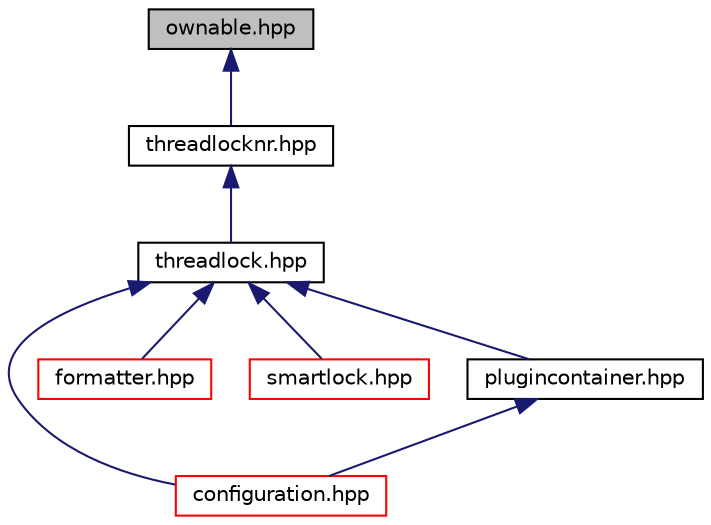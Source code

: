 digraph "ownable.hpp"
{
  edge [fontname="Helvetica",fontsize="10",labelfontname="Helvetica",labelfontsize="10"];
  node [fontname="Helvetica",fontsize="10",shape=record];
  Node53 [label="ownable.hpp",height=0.2,width=0.4,color="black", fillcolor="grey75", style="filled", fontcolor="black"];
  Node53 -> Node54 [dir="back",color="midnightblue",fontsize="10",style="solid",fontname="Helvetica"];
  Node54 [label="threadlocknr.hpp",height=0.2,width=0.4,color="black", fillcolor="white", style="filled",URL="$threadlocknr_8hpp.html"];
  Node54 -> Node55 [dir="back",color="midnightblue",fontsize="10",style="solid",fontname="Helvetica"];
  Node55 [label="threadlock.hpp",height=0.2,width=0.4,color="black", fillcolor="white", style="filled",URL="$threadlock_8hpp.html"];
  Node55 -> Node56 [dir="back",color="midnightblue",fontsize="10",style="solid",fontname="Helvetica"];
  Node56 [label="configuration.hpp",height=0.2,width=0.4,color="red", fillcolor="white", style="filled",URL="$configuration_8hpp.html"];
  Node55 -> Node75 [dir="back",color="midnightblue",fontsize="10",style="solid",fontname="Helvetica"];
  Node75 [label="formatter.hpp",height=0.2,width=0.4,color="red", fillcolor="white", style="filled",URL="$formatter_8hpp.html"];
  Node55 -> Node82 [dir="back",color="midnightblue",fontsize="10",style="solid",fontname="Helvetica"];
  Node82 [label="smartlock.hpp",height=0.2,width=0.4,color="red", fillcolor="white", style="filled",URL="$smartlock_8hpp.html"];
  Node55 -> Node83 [dir="back",color="midnightblue",fontsize="10",style="solid",fontname="Helvetica"];
  Node83 [label="plugincontainer.hpp",height=0.2,width=0.4,color="black", fillcolor="white", style="filled",URL="$plugincontainer_8hpp.html"];
  Node83 -> Node56 [dir="back",color="midnightblue",fontsize="10",style="solid",fontname="Helvetica"];
}
